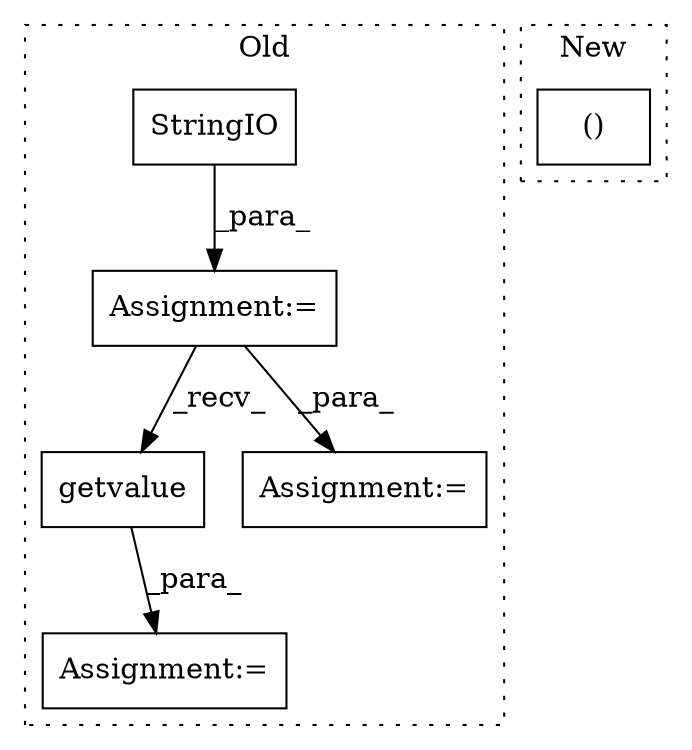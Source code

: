 digraph G {
subgraph cluster0 {
1 [label="getvalue" a="32" s="1629" l="10" shape="box"];
3 [label="Assignment:=" a="7" s="1263" l="1" shape="box"];
4 [label="Assignment:=" a="7" s="1615" l="12" shape="box"];
5 [label="Assignment:=" a="7" s="2157,2256" l="53,2" shape="box"];
6 [label="StringIO" a="32" s="1292" l="10" shape="box"];
label = "Old";
style="dotted";
}
subgraph cluster1 {
2 [label="()" a="106" s="1480" l="23" shape="box"];
label = "New";
style="dotted";
}
1 -> 4 [label="_para_"];
3 -> 1 [label="_recv_"];
3 -> 5 [label="_para_"];
6 -> 3 [label="_para_"];
}